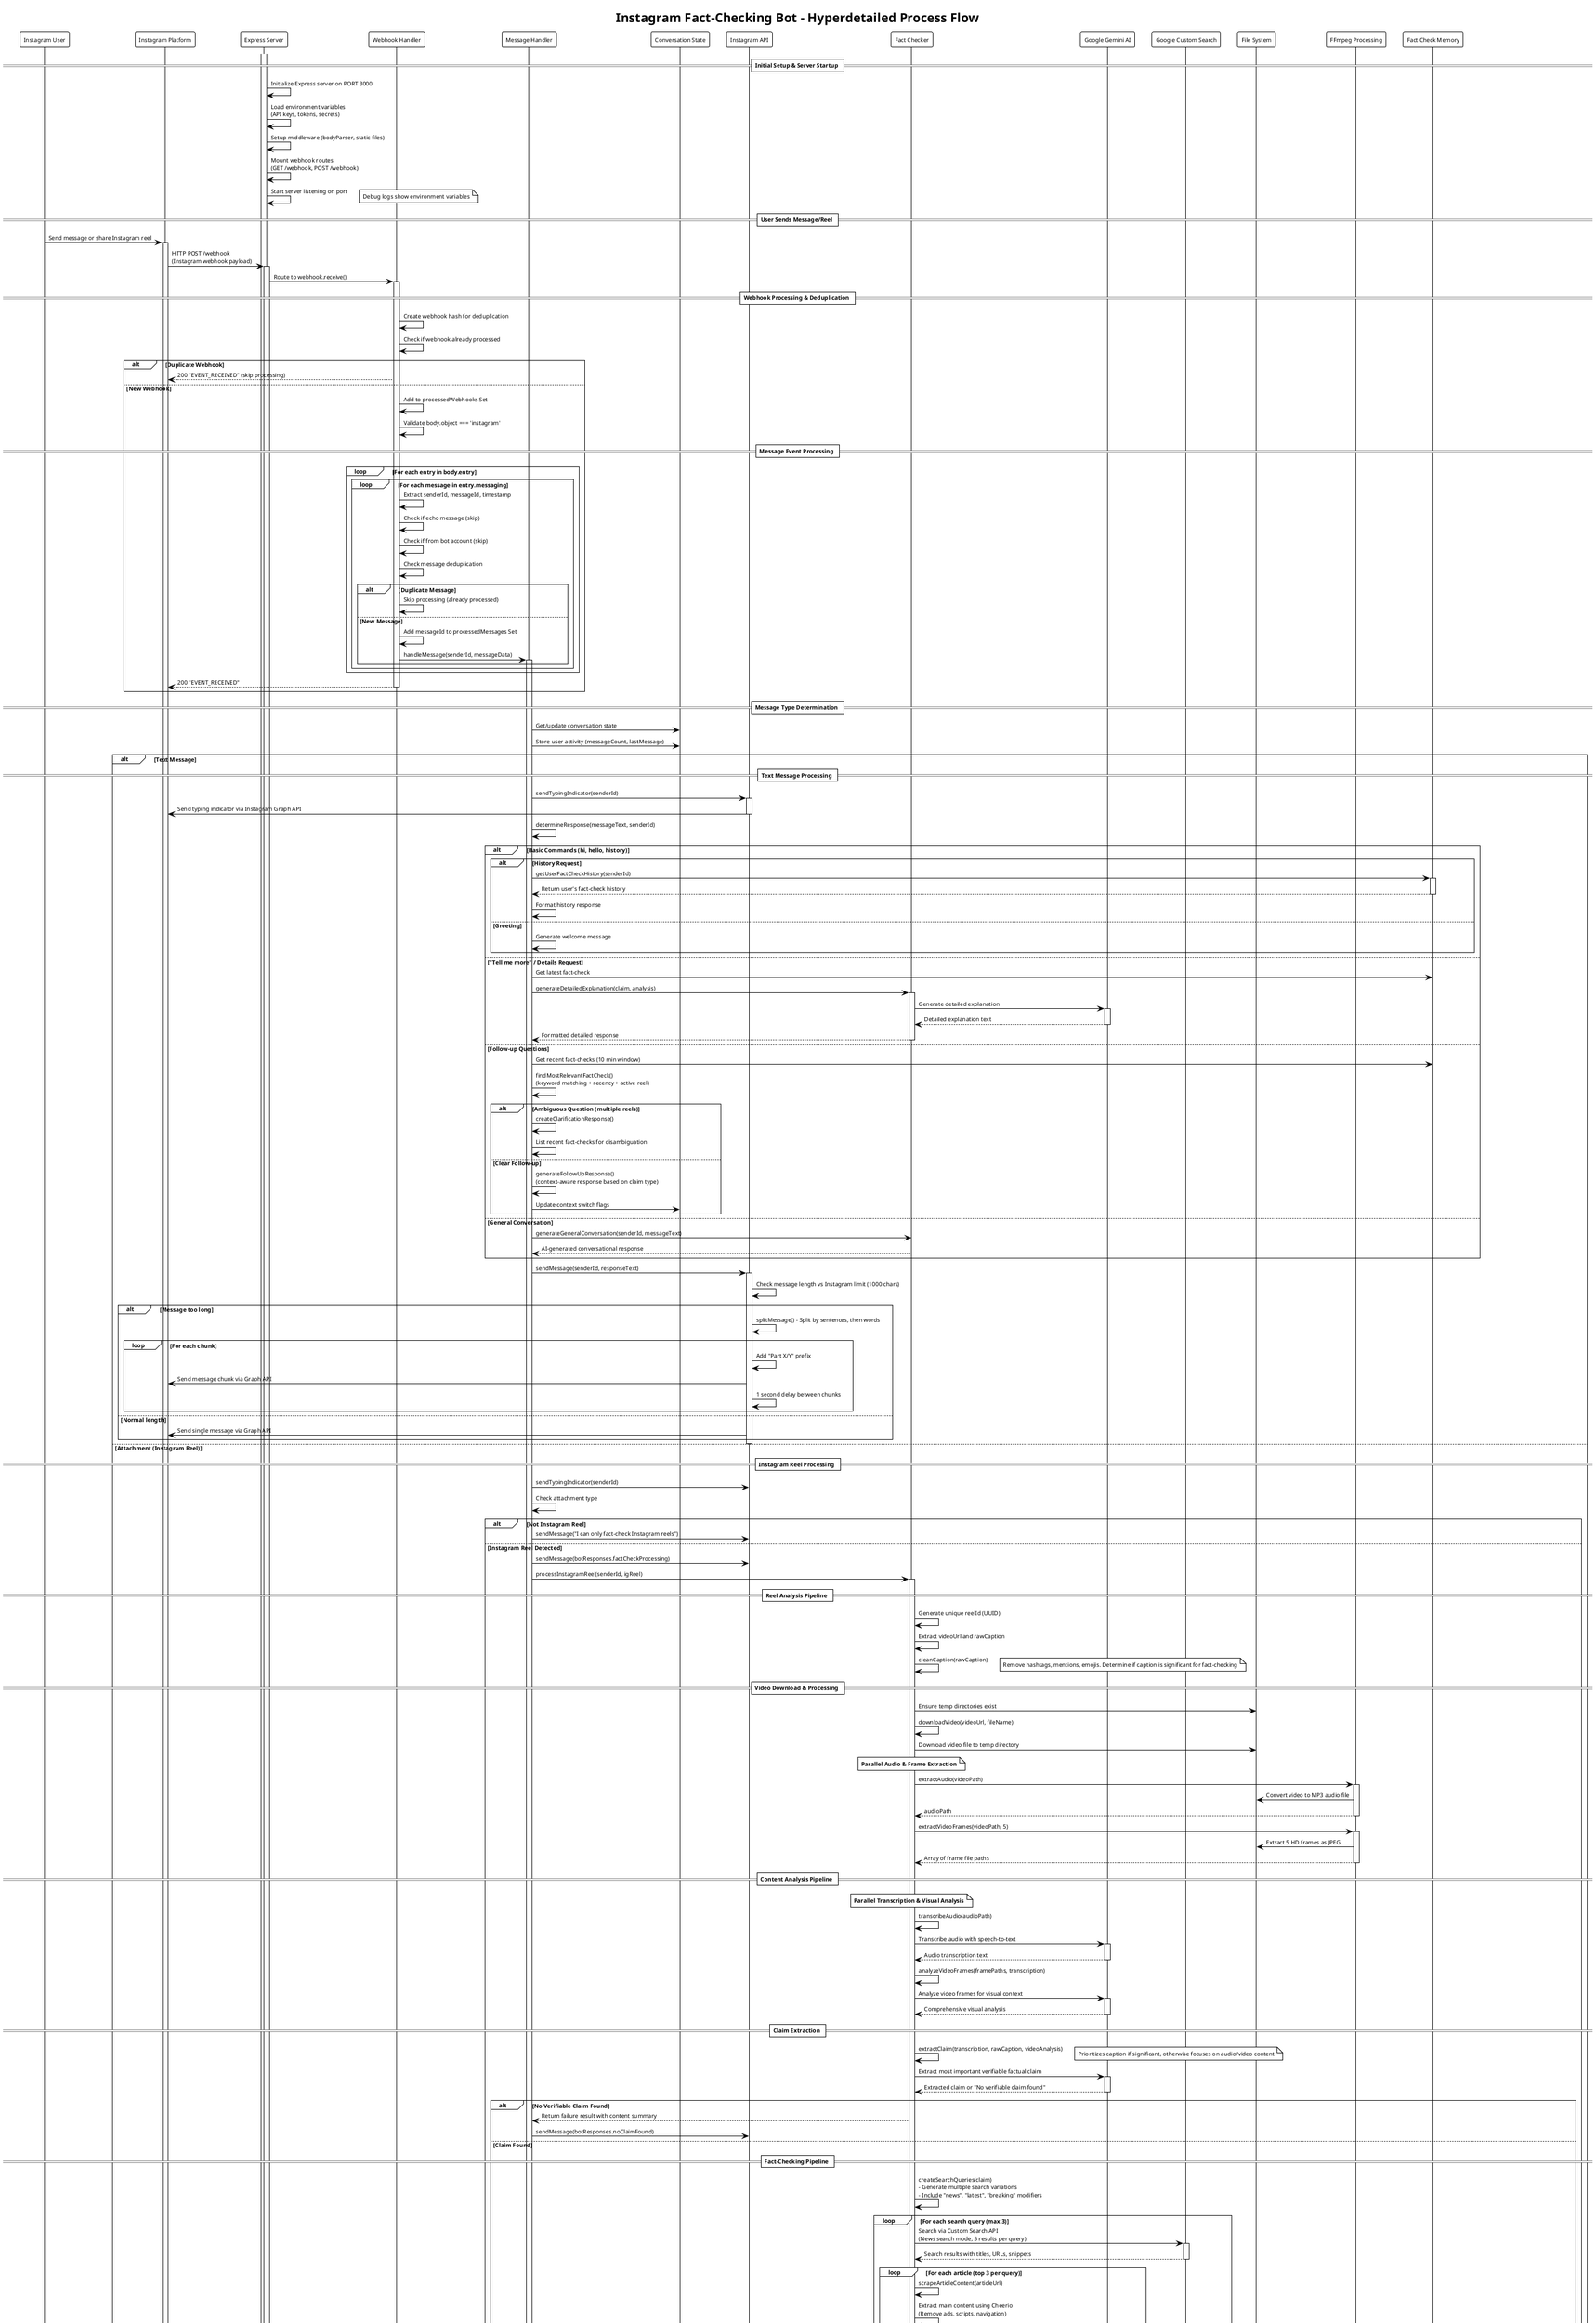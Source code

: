 @startuml Instagram Fact-Checking Bot - Complete Process Flow
!theme plain
skinparam backgroundColor white
skinparam defaultFontSize 10
skinparam classFontSize 10
skinparam sequenceArrowFontSize 10

title Instagram Fact-Checking Bot - Hyperdetailed Process Flow

participant "Instagram User" as User
participant "Instagram Platform" as IG
participant "Express Server" as Server
participant "Webhook Handler" as Webhook
participant "Message Handler" as MessageHandler
participant "Conversation State" as ConversationState
participant "Instagram API" as InstagramAPI
participant "Fact Checker" as FactChecker
participant "Google Gemini AI" as GeminiAI
participant "Google Custom Search" as GoogleSearch
participant "File System" as FileSystem
participant "FFmpeg Processing" as FFmpeg
participant "Fact Check Memory" as FactCheckMemory

== Initial Setup & Server Startup ==
activate Server
Server -> Server: Initialize Express server on PORT 3000
Server -> Server: Load environment variables\n(API keys, tokens, secrets)
Server -> Server: Setup middleware (bodyParser, static files)
Server -> Server: Mount webhook routes\n(GET /webhook, POST /webhook)
Server -> Server: Start server listening on port
note right: Debug logs show environment variables

== User Sends Message/Reel ==
User -> IG: Send message or share Instagram reel
activate IG
IG -> Server: HTTP POST /webhook\n(Instagram webhook payload)
activate Server
Server -> Webhook: Route to webhook.receive()
activate Webhook

== Webhook Processing & Deduplication ==
Webhook -> Webhook: Create webhook hash for deduplication
Webhook -> Webhook: Check if webhook already processed
alt Duplicate Webhook
    Webhook --> IG: 200 "EVENT_RECEIVED" (skip processing)
else New Webhook
    Webhook -> Webhook: Add to processedWebhooks Set
    Webhook -> Webhook: Validate body.object === 'instagram'
    
    == Message Event Processing ==
    loop For each entry in body.entry
        loop For each message in entry.messaging
            Webhook -> Webhook: Extract senderId, messageId, timestamp
            Webhook -> Webhook: Check if echo message (skip)
            Webhook -> Webhook: Check if from bot account (skip)
            Webhook -> Webhook: Check message deduplication
            alt Duplicate Message
                Webhook -> Webhook: Skip processing (already processed)
            else New Message
                Webhook -> Webhook: Add messageId to processedMessages Set
                Webhook -> MessageHandler: handleMessage(senderId, messageData)
                activate MessageHandler
            end
        end
    end
    Webhook --> IG: 200 "EVENT_RECEIVED"
    deactivate Webhook
end

== Message Type Determination ==
MessageHandler -> ConversationState: Get/update conversation state
MessageHandler -> ConversationState: Store user activity (messageCount, lastMessage)

alt Text Message
    == Text Message Processing ==
    MessageHandler -> InstagramAPI: sendTypingIndicator(senderId)
    activate InstagramAPI
    InstagramAPI -> IG: Send typing indicator via Instagram Graph API
    deactivate InstagramAPI
    
    MessageHandler -> MessageHandler: determineResponse(messageText, senderId)
    
    alt Basic Commands (hi, hello, history)
        alt History Request
            MessageHandler -> FactCheckMemory: getUserFactCheckHistory(senderId)
            activate FactCheckMemory
            FactCheckMemory --> MessageHandler: Return user's fact-check history
            deactivate FactCheckMemory
            MessageHandler -> MessageHandler: Format history response
        else Greeting
            MessageHandler -> MessageHandler: Generate welcome message
        end
    
    else "Tell me more" / Details Request
        MessageHandler -> FactCheckMemory: Get latest fact-check
        MessageHandler -> FactChecker: generateDetailedExplanation(claim, analysis)
        activate FactChecker
        FactChecker -> GeminiAI: Generate detailed explanation
        activate GeminiAI
        GeminiAI --> FactChecker: Detailed explanation text
        deactivate GeminiAI
        FactChecker --> MessageHandler: Formatted detailed response
        deactivate FactChecker
    
    else Follow-up Questions
        MessageHandler -> FactCheckMemory: Get recent fact-checks (10 min window)
        MessageHandler -> MessageHandler: findMostRelevantFactCheck()\n(keyword matching + recency + active reel)
        
        alt Ambiguous Question (multiple reels)
            MessageHandler -> MessageHandler: createClarificationResponse()
            MessageHandler -> MessageHandler: List recent fact-checks for disambiguation
        else Clear Follow-up
            MessageHandler -> MessageHandler: generateFollowUpResponse()\n(context-aware response based on claim type)
            MessageHandler -> ConversationState: Update context switch flags
        end
    
    else General Conversation
        MessageHandler -> FactChecker: generateGeneralConversation(senderId, messageText)
        FactChecker --> MessageHandler: AI-generated conversational response
    end
    
    MessageHandler -> InstagramAPI: sendMessage(senderId, responseText)
    activate InstagramAPI
    InstagramAPI -> InstagramAPI: Check message length vs Instagram limit (1000 chars)
    alt Message too long
        InstagramAPI -> InstagramAPI: splitMessage() - Split by sentences, then words
        loop For each chunk
            InstagramAPI -> InstagramAPI: Add "Part X/Y" prefix
            InstagramAPI -> IG: Send message chunk via Graph API
            InstagramAPI -> InstagramAPI: 1 second delay between chunks
        end
    else Normal length
        InstagramAPI -> IG: Send single message via Graph API
    end
    deactivate InstagramAPI

else Attachment (Instagram Reel)
    == Instagram Reel Processing ==
    MessageHandler -> InstagramAPI: sendTypingIndicator(senderId)
    MessageHandler -> MessageHandler: Check attachment type
    
    alt Not Instagram Reel
        MessageHandler -> InstagramAPI: sendMessage("I can only fact-check Instagram reels")
    else Instagram Reel Detected
        MessageHandler -> InstagramAPI: sendMessage(botResponses.factCheckProcessing)
        MessageHandler -> FactChecker: processInstagramReel(senderId, igReel)
        activate FactChecker
        
        == Reel Analysis Pipeline ==
        FactChecker -> FactChecker: Generate unique reelId (UUID)
        FactChecker -> FactChecker: Extract videoUrl and rawCaption
        FactChecker -> FactChecker: cleanCaption(rawCaption)
        note right: Remove hashtags, mentions, emojis. Determine if caption is significant for fact-checking
        
        == Video Download & Processing ==
        FactChecker -> FileSystem: Ensure temp directories exist
        FactChecker -> FactChecker: downloadVideo(videoUrl, fileName)
        FactChecker -> FileSystem: Download video file to temp directory
        
        note over FactChecker: **Parallel Audio & Frame Extraction**
        FactChecker -> FFmpeg: extractAudio(videoPath)
        activate FFmpeg
        FFmpeg -> FileSystem: Convert video to MP3 audio file
        FFmpeg --> FactChecker: audioPath
        deactivate FFmpeg
        
        FactChecker -> FFmpeg: extractVideoFrames(videoPath, 5)
        activate FFmpeg
        FFmpeg -> FileSystem: Extract 5 HD frames as JPEG
        FFmpeg --> FactChecker: Array of frame file paths
        deactivate FFmpeg
        
        == Content Analysis Pipeline ==
        note over FactChecker: **Parallel Transcription & Visual Analysis**
        FactChecker -> FactChecker: transcribeAudio(audioPath)
        FactChecker -> GeminiAI: Transcribe audio with speech-to-text
        activate GeminiAI
        GeminiAI --> FactChecker: Audio transcription text
        deactivate GeminiAI
        
        FactChecker -> FactChecker: analyzeVideoFrames(framePaths, transcription)
        FactChecker -> GeminiAI: Analyze video frames for visual context
        activate GeminiAI
        GeminiAI --> FactChecker: Comprehensive visual analysis
        deactivate GeminiAI
        
        == Claim Extraction ==
        FactChecker -> FactChecker: extractClaim(transcription, rawCaption, videoAnalysis)
        note right: Prioritizes caption if significant, otherwise focuses on audio/video content
        FactChecker -> GeminiAI: Extract most important verifiable factual claim
        activate GeminiAI
        GeminiAI --> FactChecker: Extracted claim or "No verifiable claim found"
        deactivate GeminiAI
        
        alt No Verifiable Claim Found
            FactChecker --> MessageHandler: Return failure result with content summary
            MessageHandler -> InstagramAPI: sendMessage(botResponses.noClaimFound)
        else Claim Found
            == Fact-Checking Pipeline ==
            FactChecker -> FactChecker: createSearchQueries(claim)\n- Generate multiple search variations\n- Include "news", "latest", "breaking" modifiers
            
            loop For each search query (max 3)
                FactChecker -> GoogleSearch: Search via Custom Search API\n(News search mode, 5 results per query)
                activate GoogleSearch
                GoogleSearch --> FactChecker: Search results with titles, URLs, snippets
                deactivate GoogleSearch
                
                loop For each article (top 3 per query)
                    FactChecker -> FactChecker: scrapeArticleContent(articleUrl)
                    FactChecker -> FactChecker: Extract main content using Cheerio\n(Remove ads, scripts, navigation)
                    FactChecker -> FactChecker: Clean and validate article content
                    
                    FactChecker -> FactChecker: analyzeArticleForClaim(claim, articleContent)
                    FactChecker -> GeminiAI: AI analysis to verify claim against article\n(Focus on core truth, ignore minor details)
                    activate GeminiAI
                    GeminiAI --> FactChecker: Verdict (TRUE/FALSE/UNCLEAR) + Confidence + Reasoning
                    deactivate GeminiAI
                    
                    FactChecker -> FactChecker: Store analysis result with source info
                    FactChecker -> FactChecker: 500ms delay between articles
                end
                FactChecker -> FactChecker: 1s delay between search queries
            end
            
            == Result Analysis & Verdict ==
            FactChecker -> FactChecker: analyzeFactChecks(allResults, originalClaim)
            FactChecker -> FactChecker: Count verdicts (trueCount, falseCount, mixedCount, unclearCount)
            FactChecker -> FactChecker: Calculate average confidence from all sources
            FactChecker -> FactChecker: Apply enhanced decision logic:\n- High-confidence FALSE sources (conspiracy detection)\n- High-confidence TRUE sources (news confirmation)\n- Majority rule fallback\n- Recency and authority weighting
            
            FactChecker -> FactChecker: Generate summary based on final verdict\n("Based on X sources, this claim is TRUE/FALSE/MIXED")
            
            == Memory Storage ==
            FactChecker -> FactCheckMemory: Store comprehensive fact-check record
            activate FactCheckMemory
            FactCheckMemory -> FactCheckMemory: Create factCheckRecord with:\n- claim, analysis, transcription\n- videoAnalysis, captionInfo, timestamp, reelId
            FactCheckMemory -> FactCheckMemory: Add to user's history (max 50 records)
            deactivate FactCheckMemory
            
            FactChecker --> MessageHandler: Return success with analysis results
        end
        
        == Cleanup ==
        FactChecker -> FileSystem: cleanupFiles(videoPath, audioPath, framePaths)
        FactChecker -> FileSystem: Delete all temporary files
        deactivate FactChecker
        
        == Response Generation ==
        alt Success with Claim
            MessageHandler -> ConversationState: updateContextForNewReel(senderId, reelId, claim)
            MessageHandler -> MessageHandler: Format fact-check response:\n- Verdict with emoji (✅/❌/⚠️)\n- Confidence level\n- Source count\n- Caption analysis note
            MessageHandler -> InstagramAPI: sendMessage(responseMessage)
        else No Claim Found
            MessageHandler -> InstagramAPI: sendMessage(noClaimFound with analysis details)
        else Error
            MessageHandler -> InstagramAPI: sendMessage(factCheckError)
        end
    end
end

deactivate MessageHandler

== Rate Limiting & Message Delivery ==
activate InstagramAPI
InstagramAPI -> InstagramAPI: Check rate limiter (60 requests/minute)
alt Rate Limit Exceeded
    InstagramAPI -> InstagramAPI: Throw rate limit error
else Within Limits
    InstagramAPI -> InstagramAPI: Add request timestamp to rate limiter
    InstagramAPI -> IG: HTTP POST to Graph API\n(/v23.0/{account-id}/messages)
    activate IG
    IG -> User: Deliver message to Instagram user
    activate User
    IG --> InstagramAPI: API response with message delivery confirmation
    deactivate IG
    InstagramAPI -> InstagramAPI: Log successful delivery
end
deactivate InstagramAPI

== Periodic Cleanup ==
note over Webhook: Every 60 seconds: Clean message/webhook caches\nif size > limits (1000 messages, 500 webhooks)

== Memory Management ==
note over FactCheckMemory: In-memory storage with:\n- User conversation states\n- Fact-check history (50 per user)\n- Article content cache\n- Processed message deduplication

== Error Handling ==
note over Server: Global error middleware catches all errors\nSends generic "Internal server error" response\nLogs detailed error information

User --> User: Receives fact-check result or response
deactivate User

@enduml
